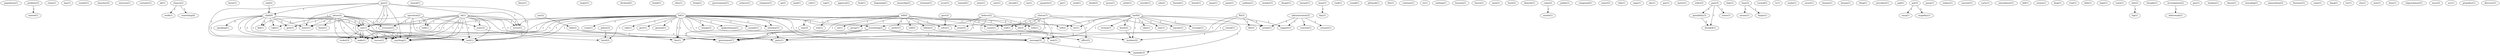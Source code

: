 digraph G {
  population [ label="population(1)" ];
  problem [ label="problem(3)" ];
  waited [ label="waited(1)" ];
  claim [ label="claim(1)" ];
  ban [ label="ban(1)" ];
  seattle [ label="seattle(1)" ];
  launcher [ label="launcher(2)" ];
  universe [ label="universe(1)" ];
  curiosity [ label="curiosity(1)" ];
  idi [ label="idi(1)" ];
  chance [ label="chance(2)" ];
  work [ label="work(1)" ];
  something [ label="something(4)" ];
  knew [ label="knew(1)" ];
  operation [ label="operation(2)" ];
  everyone [ label="everyone(1)" ];
  hates [ label="hates(1)" ];
  told [ label="told(1)" ];
  state [ label="state(5)" ];
  anything [ label="anything(1)" ];
  government [ label="government(7)" ];
  stayed [ label="stayed(1)" ];
  abuse [ label="abuse(5)" ];
  basis [ label="basis(1)" ];
  gets [ label="gets(1)" ];
  use [ label="use(1)" ];
  kid [ label="kid(1)" ];
  use [ label="use(1)" ];
  take [ label="take(1)" ];
  rescue [ label="rescue(1)" ];
  make [ label="make(1)" ];
  sort [ label="sort(1)" ];
  bless [ label="bless(1)" ];
  target [ label="target(1)" ];
  declared [ label="declared(1)" ];
  found [ label="found(1)" ];
  elite [ label="elite(1)" ];
  bring [ label="bring(1)" ];
  goverenment [ label="goverenment(1)" ];
  achieve [ label="achieve(1)" ];
  response [ label="response(1)" ];
  sp [ label="sp(2)" ];
  land [ label="land(1)" ];
  cult [ label="cult(1)" ];
  rug [ label="rug(1)" ];
  approval [ label="approval(1)" ];
  fuck [ label="fuck(1)" ];
  beginning [ label="beginning(1)" ];
  raid [ label="raid(2)" ];
  child [ label="child(9)" ];
  ownership [ label="ownership(1)" ];
  restraint [ label="restraint(1)" ];
  occur [ label="occur(1)" ];
  wanted [ label="wanted(1)" ];
  news [ label="news(1)" ];
  care [ label="care(1)" ];
  attend [ label="attend(1)" ];
  wa [ label="wa(1)" ];
  quantity [ label="quantity(1)" ];
  go [ label="go(1)" ];
  send [ label="send(1)" ];
  axe [ label="axe(2)" ];
  falls [ label="falls(2)" ];
  doubt [ label="doubt(2)" ];
  press [ label="press(1)" ];
  settle [ label="settle(1)" ];
  give [ label="give(3)" ];
  solve [ label="solve(1)" ];
  suicide [ label="suicide(1)" ];
  edu [ label="edu(2)" ];
  korash [ label="korash(1)" ];
  bunch [ label="bunch(1)" ];
  mass [ label="mass(1)" ];
  gov [ label="gov(2)" ];
  stress [ label="stress(1)" ];
  point [ label="point(1)" ];
  saddam [ label="saddam(1)" ];
  wonder [ label="wonder(1)" ];
  despot [ label="despot(1)" ];
  instant [ label="instant(1)" ];
  wasn [ label="wasn(1)" ];
  day [ label="day(2)" ];
  took [ label="took(1)" ];
  spanking [ label="spanking(1)" ];
  sound [ label="sound(1)" ];
  pilchuck [ label="pilchuck(1)" ];
  fire [ label="fire(1)" ];
  continue [ label="continue(1)" ];
  re [ label="re(1)" ];
  line [ label="line(1)" ];
  guity [ label="guity(1)" ];
  nothing [ label="nothing(1)" ];
  hussein [ label="hussein(1)" ];
  haven [ label="haven(1)" ];
  ok [ label="ok(1)" ];
  rocket [ label="rocket(3)" ];
  amin [ label="amin(1)" ];
  burn [ label="burn(2)" ];
  blanche [ label="blanche(1)" ];
  come [ label="come(2)" ];
  month [ label="month(1)" ];
  public [ label="public(1)" ];
  compound [ label="compound(1)" ];
  bd [ label="bd(1)" ];
  room [ label="room(1)" ];
  side [ label="side(1)" ];
  govt [ label="govt(1)" ];
  general [ label="general(1)" ];
  etc [ label="etc(1)" ];
  charge [ label="charge(3)" ];
  everything [ label="everything(2)" ];
  story [ label="story(3)" ];
  hotel [ label="hotel(2)" ];
  tell [ label="tell(2)" ];
  spoksewoman [ label="spoksewoman(1)" ];
  assault [ label="assault(1)" ];
  attorney [ label="attorney(1)" ];
  message [ label="message(3)" ];
  water [ label="water(2)" ];
  bill [ label="bill(6)" ];
  group [ label="group(1)" ];
  way [ label="way(3)" ];
  prefer [ label="prefer(1)" ];
  self [ label="self(2)" ];
  fellow [ label="fellow(2)" ];
  cause [ label="cause(1)" ];
  rest [ label="rest(1)" ];
  un [ label="un(1)" ];
  nod [ label="nod(1)" ];
  lot [ label="lot(3)" ];
  title [ label="title(1)" ];
  nope [ label="nope(1)" ];
  abc [ label="abc(1)" ];
  gas [ label="gas(1)" ];
  myrto [ label="myrto(1)" ];
  order [ label="order(3)" ];
  administration [ label="administration(3)" ];
  concern [ label="concern(1)" ];
  support [ label="support(1)" ];
  action [ label="action(1)" ];
  censure [ label="censure(1)" ];
  past [ label="past(3)" ];
  possibility [ label="possibility(3)" ];
  decided [ label="decided(1)" ];
  tense [ label="tense(1)" ];
  fails [ label="fails(1)" ];
  time [ label="time(2)" ];
  means [ label="means(1)" ];
  forget [ label="forget(1)" ];
  batf [ label="batf(6)" ];
  anyone [ label="anyone(1)" ];
  revenge [ label="revenge(1)" ];
  version [ label="version(1)" ];
  know [ label="know(2)" ];
  idea [ label="idea(1)" ];
  size [ label="size(1)" ];
  incident [ label="incident(2)" ];
  anybody [ label="anybody(3)" ];
  turned [ label="turned(2)" ];
  police [ label="police(3)" ];
  tv [ label="tv(1)" ];
  stalin [ label="stalin(1)" ];
  savior [ label="savior(1)" ];
  human [ label="human(1)" ];
  bosnia [ label="bosnia(1)" ];
  thing [ label="thing(1)" ];
  believe [ label="believe(2)" ];
  tells [ label="tells(1)" ];
  wait [ label="wait(1)" ];
  precident [ label="precident(1)" ];
  god [ label="god(1)" ];
  pat [ label="pat(3)" ];
  uucp [ label="uucp(1)" ];
  stupidity [ label="stupidity(1)" ];
  jason [ label="jason(1)" ];
  office [ label="office(2)" ];
  rodney [ label="rodney(1)" ];
  warrant [ label="warrant(1)" ];
  carte [ label="carte(1)" ];
  amendment [ label="amendment(1)" ];
  kill [ label="kill(1)" ];
  seems [ label="seems(1)" ];
  king [ label="king(1)" ];
  trial [ label="trial(1)" ];
  ok [ label="ok(1)" ];
  didn [ label="didn(1)" ];
  hope [ label="hope(1)" ];
  town [ label="town(1)" ];
  shit [ label="shit(2)" ];
  lap [ label="lap(1)" ];
  thought [ label="thought(1)" ];
  raised [ label="raised(1)" ];
  investigation [ label="investigation(2)" ];
  whitewash [ label="whitewash(1)" ];
  clinton [ label="clinton(7)" ];
  bd [ label="bd(3)" ];
  guy [ label="guy(1)" ];
  wisdom [ label="wisdom(1)" ];
  doesn [ label="doesn(1)" ];
  unsealing [ label="unsealing(1)" ];
  ammunition [ label="ammunition(2)" ];
  business [ label="business(1)" ];
  rome [ label="rome(1)" ];
  fbi [ label="fbi(5)" ];
  life [ label="life(2)" ];
  dung [ label="dung(1)" ];
  try [ label="try(1)" ];
  city [ label="city(1)" ];
  note [ label="note(1)" ];
  boss [ label="boss(1)" ];
  impeachment [ label="impeachment(1)" ];
  waco [ label="waco(2)" ];
  ucc [ label="ucc(1)" ];
  prejudice [ label="prejudice(1)" ];
  discover [ label="discover(1)" ];
  problem -> waited [ label="1" ];
  chance -> work [ label="1" ];
  chance -> something [ label="1" ];
  operation -> everyone [ label="1" ];
  operation -> hates [ label="1" ];
  operation -> told [ label="1" ];
  operation -> state [ label="1" ];
  operation -> anything [ label="1" ];
  operation -> government [ label="1" ];
  abuse -> everyone [ label="1" ];
  abuse -> basis [ label="1" ];
  abuse -> gets [ label="1" ];
  abuse -> hates [ label="1" ];
  abuse -> use [ label="1" ];
  abuse -> kid [ label="1" ];
  abuse -> use [ label="1" ];
  abuse -> take [ label="1" ];
  abuse -> rescue [ label="1" ];
  abuse -> anything [ label="1" ];
  abuse -> make [ label="1" ];
  abuse -> sort [ label="1" ];
  raid -> child [ label="1" ];
  axe -> falls [ label="1" ];
  give -> solve [ label="1" ];
  gov -> child [ label="1" ];
  gov -> hates [ label="1" ];
  gov -> use [ label="1" ];
  gov -> use [ label="1" ];
  gov -> rescue [ label="1" ];
  gov -> anything [ label="1" ];
  gov -> stress [ label="1" ];
  gov -> make [ label="1" ];
  gov -> sort [ label="1" ];
  wasn -> day [ label="1" ];
  child -> gets [ label="3" ];
  child -> hates [ label="2" ];
  child -> use [ label="2" ];
  child -> kid [ label="3" ];
  child -> spanking [ label="3" ];
  child -> use [ label="2" ];
  child -> take [ label="3" ];
  child -> rescue [ label="2" ];
  child -> anything [ label="2" ];
  child -> make [ label="2" ];
  child -> sort [ label="2" ];
  falls -> line [ label="1" ];
  falls -> guity [ label="1" ];
  ok -> use [ label="1" ];
  ok -> told [ label="1" ];
  ok -> use [ label="1" ];
  ok -> rescue [ label="1" ];
  ok -> state [ label="1" ];
  ok -> anything [ label="1" ];
  ok -> stress [ label="1" ];
  ok -> make [ label="1" ];
  ok -> sort [ label="1" ];
  ok -> government [ label="1" ];
  use -> rocket [ label="1" ];
  use -> rescue [ label="1" ];
  use -> anything [ label="1" ];
  use -> make [ label="1" ];
  use -> sort [ label="1" ];
  come -> month [ label="1" ];
  bd -> room [ label="1" ];
  bd -> side [ label="1" ];
  bd -> govt [ label="1" ];
  bd -> general [ label="1" ];
  bd -> use [ label="1" ];
  bd -> rescue [ label="1" ];
  bd -> etc [ label="1" ];
  bd -> charge [ label="1" ];
  bd -> anything [ label="1" ];
  bd -> everything [ label="1" ];
  bd -> stress [ label="1" ];
  bd -> story [ label="1" ];
  bd -> hotel [ label="1" ];
  bd -> tell [ label="2" ];
  bd -> spoksewoman [ label="1" ];
  bd -> make [ label="1" ];
  bd -> assault [ label="1" ];
  bd -> sort [ label="1" ];
  bd -> attorney [ label="1" ];
  bd -> line [ label="1" ];
  bd -> message [ label="1" ];
  bd -> guity [ label="1" ];
  bill -> group [ label="1" ];
  bill -> way [ label="1" ];
  bill -> prefer [ label="1" ];
  bill -> solve [ label="1" ];
  bill -> self [ label="1" ];
  bill -> fellow [ label="1" ];
  bill -> cause [ label="1" ];
  bill -> rest [ label="1" ];
  bill -> un [ label="1" ];
  bill -> nod [ label="1" ];
  bill -> government [ label="1" ];
  bill -> lot [ label="1" ];
  way -> government [ label="1" ];
  administration -> concern [ label="1" ];
  administration -> support [ label="1" ];
  administration -> action [ label="1" ];
  administration -> censure [ label="1" ];
  past -> possibility [ label="1" ];
  past -> decided [ label="1" ];
  past -> tense [ label="1" ];
  time -> means [ label="1" ];
  time -> forget [ label="1" ];
  batf -> anyone [ label="1" ];
  batf -> revenge [ label="1" ];
  batf -> version [ label="1" ];
  batf -> etc [ label="1" ];
  batf -> know [ label="1" ];
  batf -> idea [ label="1" ];
  batf -> story [ label="1" ];
  batf -> tell [ label="1" ];
  batf -> size [ label="1" ];
  batf -> support [ label="1" ];
  batf -> message [ label="1" ];
  batf -> incident [ label="1" ];
  batf -> anybody [ label="1" ];
  police -> hotel [ label="1" ];
  possibility -> decided [ label="2" ];
  use -> rescue [ label="1" ];
  use -> anything [ label="1" ];
  use -> make [ label="1" ];
  use -> sort [ label="1" ];
  believe -> tells [ label="1" ];
  believe -> everything [ label="1" ];
  believe -> wait [ label="1" ];
  believe -> message [ label="1" ];
  believe -> government [ label="1" ];
  pat -> uucp [ label="1" ];
  pat -> stupidity [ label="2" ];
  fellow -> office [ label="1" ];
  know -> incident [ label="1" ];
  state -> hotel [ label="1" ];
  ok -> anything [ label="1" ];
  ok -> stress [ label="1" ];
  ok -> make [ label="1" ];
  ok -> sort [ label="1" ];
  ok -> government [ label="1" ];
  shit -> lap [ label="1" ];
  everything -> wait [ label="1" ];
  everything -> line [ label="1" ];
  everything -> message [ label="1" ];
  everything -> guity [ label="1" ];
  everything -> government [ label="1" ];
  raised -> incident [ label="1" ];
  investigation -> whitewash [ label="1" ];
  clinton -> cause [ label="1" ];
  clinton -> nod [ label="1" ];
  clinton -> action [ label="1" ];
  clinton -> government [ label="1" ];
  clinton -> office [ label="1" ];
  clinton -> lot [ label="1" ];
  bd -> sort [ label="1" ];
  bd -> attorney [ label="1" ];
  bd -> line [ label="1" ];
  bd -> message [ label="1" ];
  bd -> guity [ label="1" ];
  fbi -> action [ label="1" ];
  fbi -> message [ label="1" ];
  fbi -> guity [ label="1" ];
  fbi -> life [ label="1" ];
  message -> anybody [ label="1" ];
  lot -> incident [ label="1" ];
}
